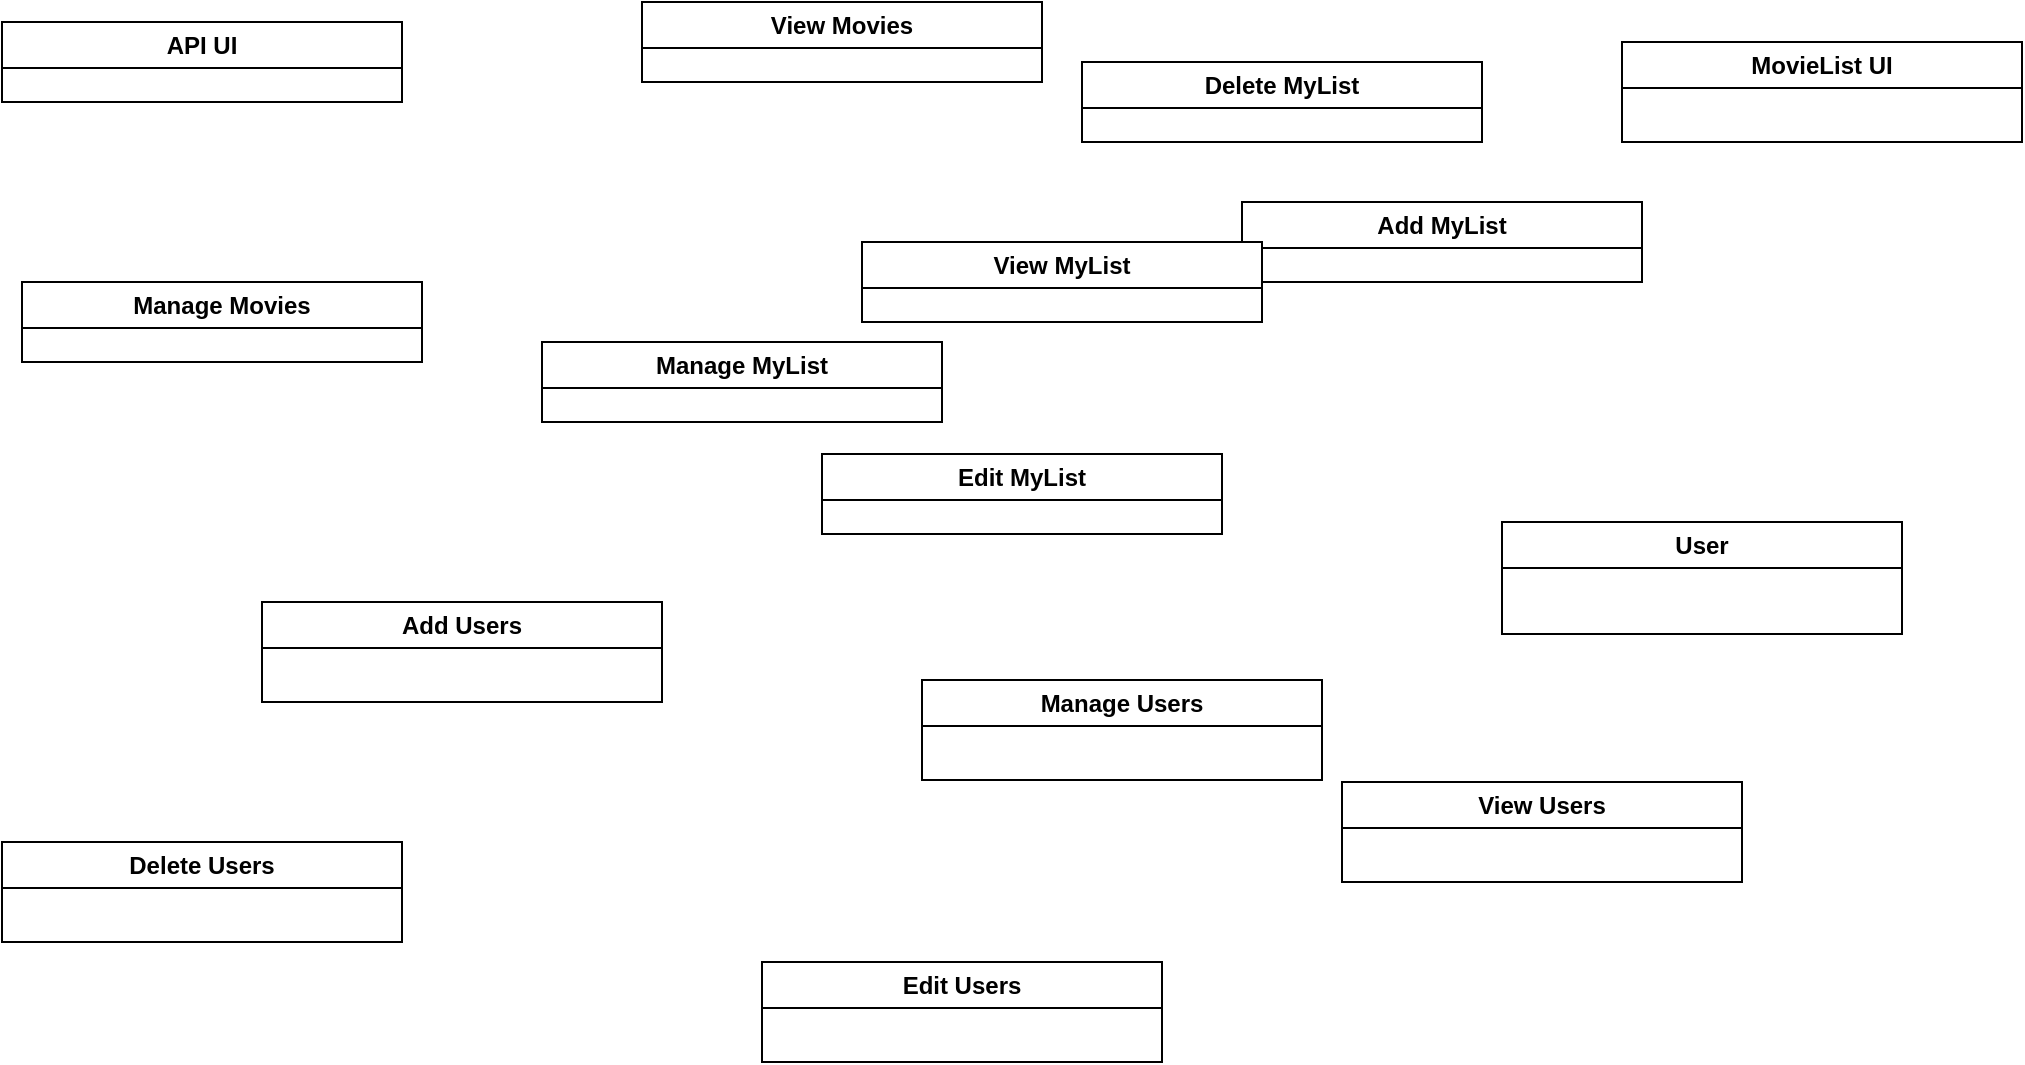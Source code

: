 <mxfile version="22.1.7" type="github">
  <diagram name="Page-1" id="ZeniHqI1XKFf16gRrM0b">
    <mxGraphModel dx="1304" dy="689" grid="1" gridSize="10" guides="1" tooltips="1" connect="1" arrows="1" fold="1" page="1" pageScale="1" pageWidth="1169" pageHeight="827" math="0" shadow="0">
      <root>
        <mxCell id="0" />
        <mxCell id="1" parent="0" />
        <mxCell id="bou8E0x_bsbhckv4ZRoX-1" value="Manage Movies" style="swimlane;whiteSpace=wrap;html=1;" vertex="1" parent="1">
          <mxGeometry x="30" y="190" width="200" height="40" as="geometry" />
        </mxCell>
        <mxCell id="bou8E0x_bsbhckv4ZRoX-2" value="MovieList UI" style="swimlane;whiteSpace=wrap;html=1;" vertex="1" parent="1">
          <mxGeometry x="830" y="70" width="200" height="50" as="geometry" />
        </mxCell>
        <mxCell id="bou8E0x_bsbhckv4ZRoX-3" value="API UI" style="swimlane;whiteSpace=wrap;html=1;" vertex="1" parent="1">
          <mxGeometry x="20" y="60" width="200" height="40" as="geometry" />
        </mxCell>
        <mxCell id="bou8E0x_bsbhckv4ZRoX-4" value="User" style="swimlane;whiteSpace=wrap;html=1;" vertex="1" parent="1">
          <mxGeometry x="770" y="310" width="200" height="56" as="geometry" />
        </mxCell>
        <mxCell id="bou8E0x_bsbhckv4ZRoX-5" value="Manage Users" style="swimlane;whiteSpace=wrap;html=1;" vertex="1" parent="1">
          <mxGeometry x="480" y="389" width="200" height="50" as="geometry" />
        </mxCell>
        <mxCell id="bou8E0x_bsbhckv4ZRoX-6" value="Add Users" style="swimlane;whiteSpace=wrap;html=1;" vertex="1" parent="1">
          <mxGeometry x="150" y="350" width="200" height="50" as="geometry" />
        </mxCell>
        <mxCell id="bou8E0x_bsbhckv4ZRoX-7" value="Delete Users" style="swimlane;whiteSpace=wrap;html=1;" vertex="1" parent="1">
          <mxGeometry x="20" y="470" width="200" height="50" as="geometry" />
        </mxCell>
        <mxCell id="bou8E0x_bsbhckv4ZRoX-8" value="Edit Users" style="swimlane;whiteSpace=wrap;html=1;" vertex="1" parent="1">
          <mxGeometry x="400" y="530" width="200" height="50" as="geometry" />
        </mxCell>
        <mxCell id="bou8E0x_bsbhckv4ZRoX-9" value="View Users" style="swimlane;whiteSpace=wrap;html=1;" vertex="1" parent="1">
          <mxGeometry x="690" y="440" width="200" height="50" as="geometry" />
        </mxCell>
        <mxCell id="bou8E0x_bsbhckv4ZRoX-10" value="View Movies" style="swimlane;whiteSpace=wrap;html=1;" vertex="1" parent="1">
          <mxGeometry x="340" y="50" width="200" height="40" as="geometry" />
        </mxCell>
        <mxCell id="bou8E0x_bsbhckv4ZRoX-11" value="Manage MyList" style="swimlane;whiteSpace=wrap;html=1;startSize=23;" vertex="1" parent="1">
          <mxGeometry x="290" y="220" width="200" height="40" as="geometry" />
        </mxCell>
        <mxCell id="bou8E0x_bsbhckv4ZRoX-13" value="Delete MyList" style="swimlane;whiteSpace=wrap;html=1;startSize=23;" vertex="1" parent="1">
          <mxGeometry x="560" y="80" width="200" height="40" as="geometry" />
        </mxCell>
        <mxCell id="bou8E0x_bsbhckv4ZRoX-12" value="Add MyList" style="swimlane;whiteSpace=wrap;html=1;startSize=23;" vertex="1" parent="1">
          <mxGeometry x="640" y="150" width="200" height="40" as="geometry" />
        </mxCell>
        <mxCell id="bou8E0x_bsbhckv4ZRoX-14" value="Edit MyList" style="swimlane;whiteSpace=wrap;html=1;startSize=23;" vertex="1" parent="1">
          <mxGeometry x="430" y="276" width="200" height="40" as="geometry" />
        </mxCell>
        <mxCell id="bou8E0x_bsbhckv4ZRoX-15" value="View MyList" style="swimlane;whiteSpace=wrap;html=1;startSize=23;" vertex="1" parent="1">
          <mxGeometry x="450" y="170" width="200" height="40" as="geometry" />
        </mxCell>
      </root>
    </mxGraphModel>
  </diagram>
</mxfile>
